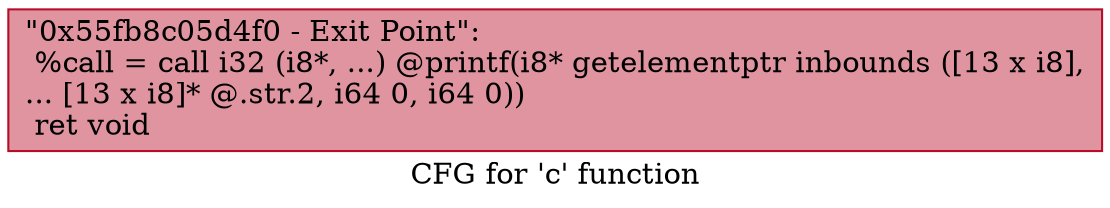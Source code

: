 digraph "CFG for 'c' function" {
	label="CFG for 'c' function";

	Node0x55fb8c05d4f0 [shape=record,color="#b70d28ff", style=filled, fillcolor="#b70d2870",label="{\"0x55fb8c05d4f0 - Exit Point\":\l  %call = call i32 (i8*, ...) @printf(i8* getelementptr inbounds ([13 x i8],\l... [13 x i8]* @.str.2, i64 0, i64 0))\l  ret void\l}"];
}
